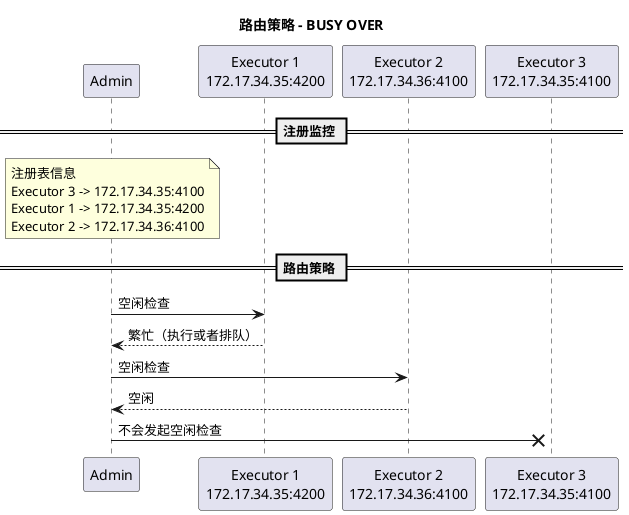 @startuml
title 路由策略 - BUSY OVER

participant a as "Admin" order 10
participant e1 as "Executor 1\n172.17.34.35:4200" order 20
participant e2 as "Executor 2\n172.17.34.36:4100" order 30
participant e3 as "Executor 3\n172.17.34.35:4100" order 40

== 注册监控 ==
note over a
    注册表信息
    Executor 3 -> 172.17.34.35:4100
    Executor 1 -> 172.17.34.35:4200
    Executor 2 -> 172.17.34.36:4100
end note

== 路由策略 ==
a -> e1 : 空闲检查
a <-- e1 : 繁忙（执行或者排队）
a -> e2 : 空闲检查
a <-- e2 : 空闲
a ->X e3: 不会发起空闲检查
@enduml